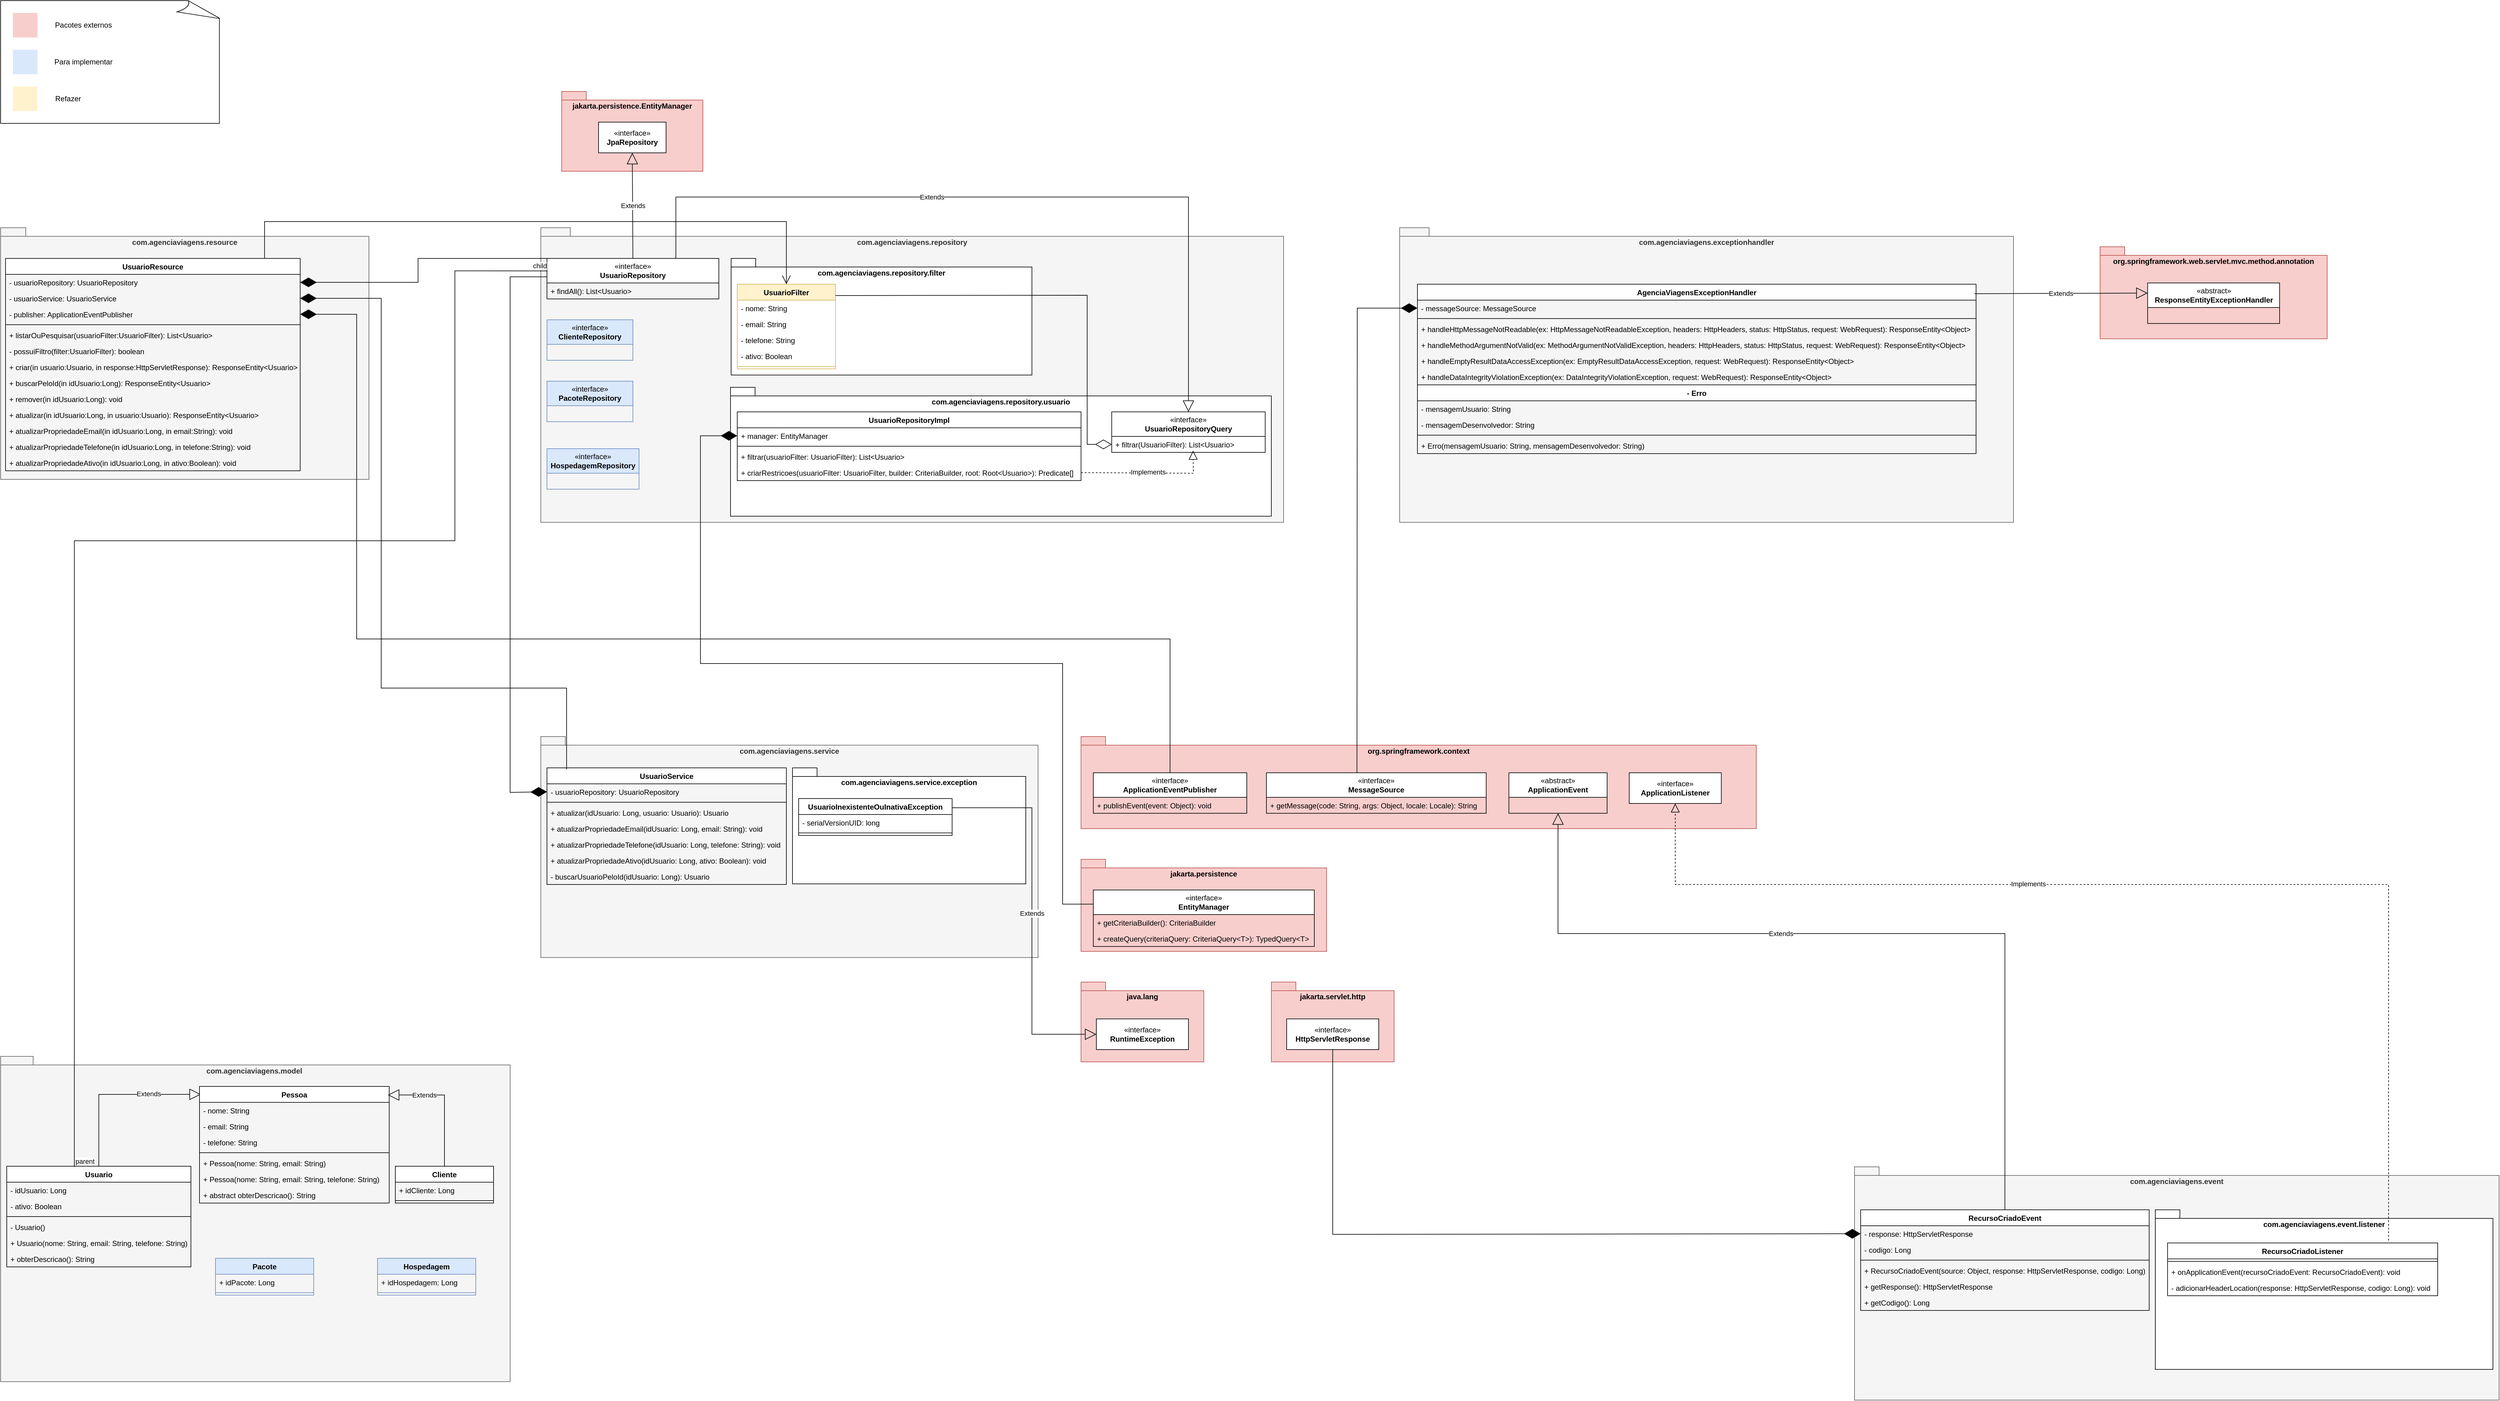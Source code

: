 <mxfile version="26.0.10">
  <diagram name="Página-1" id="HlpMoa6YeKSHtt0q9MrI">
    <mxGraphModel dx="1878" dy="1876" grid="1" gridSize="10" guides="1" tooltips="1" connect="1" arrows="1" fold="1" page="1" pageScale="1" pageWidth="1390" pageHeight="980" math="0" shadow="0">
      <root>
        <mxCell id="0" />
        <mxCell id="1" parent="0" />
        <mxCell id="dm265VFgc72Dv0-Ziaen-1" value="com.agenciaviagens.resource" style="shape=folder;fontStyle=1;spacingTop=10;tabWidth=40;tabHeight=14;tabPosition=left;html=1;whiteSpace=wrap;align=center;verticalAlign=top;fillColor=#f5f5f5;fontColor=#333333;strokeColor=#666666;" parent="1" vertex="1">
          <mxGeometry x="40" y="10" width="600" height="410" as="geometry" />
        </mxCell>
        <mxCell id="dm265VFgc72Dv0-Ziaen-2" value="UsuarioResource" style="swimlane;fontStyle=1;align=center;verticalAlign=top;childLayout=stackLayout;horizontal=1;startSize=26;horizontalStack=0;resizeParent=1;resizeParentMax=0;resizeLast=0;collapsible=1;marginBottom=0;whiteSpace=wrap;html=1;" parent="1" vertex="1">
          <mxGeometry x="48" y="60" width="480" height="346" as="geometry" />
        </mxCell>
        <mxCell id="dm265VFgc72Dv0-Ziaen-3" value="- usuarioRepository: UsuarioRepository" style="text;strokeColor=none;fillColor=none;align=left;verticalAlign=top;spacingLeft=4;spacingRight=4;overflow=hidden;rotatable=0;points=[[0,0.5],[1,0.5]];portConstraint=eastwest;whiteSpace=wrap;html=1;" parent="dm265VFgc72Dv0-Ziaen-2" vertex="1">
          <mxGeometry y="26" width="480" height="26" as="geometry" />
        </mxCell>
        <mxCell id="dm265VFgc72Dv0-Ziaen-8" value="-&amp;nbsp;&lt;span style=&quot;background-color: transparent; color: light-dark(rgb(0, 0, 0), rgb(255, 255, 255));&quot;&gt;usuarioService: UsuarioService&lt;/span&gt;" style="text;strokeColor=none;fillColor=none;align=left;verticalAlign=top;spacingLeft=4;spacingRight=4;overflow=hidden;rotatable=0;points=[[0,0.5],[1,0.5]];portConstraint=eastwest;whiteSpace=wrap;html=1;" parent="dm265VFgc72Dv0-Ziaen-2" vertex="1">
          <mxGeometry y="52" width="480" height="26" as="geometry" />
        </mxCell>
        <mxCell id="dm265VFgc72Dv0-Ziaen-9" value="- publisher: ApplicationEventPublisher" style="text;strokeColor=none;fillColor=none;align=left;verticalAlign=top;spacingLeft=4;spacingRight=4;overflow=hidden;rotatable=0;points=[[0,0.5],[1,0.5]];portConstraint=eastwest;whiteSpace=wrap;html=1;" parent="dm265VFgc72Dv0-Ziaen-2" vertex="1">
          <mxGeometry y="78" width="480" height="26" as="geometry" />
        </mxCell>
        <mxCell id="dm265VFgc72Dv0-Ziaen-4" value="" style="line;strokeWidth=1;fillColor=none;align=left;verticalAlign=middle;spacingTop=-1;spacingLeft=3;spacingRight=3;rotatable=0;labelPosition=right;points=[];portConstraint=eastwest;strokeColor=inherit;" parent="dm265VFgc72Dv0-Ziaen-2" vertex="1">
          <mxGeometry y="104" width="480" height="8" as="geometry" />
        </mxCell>
        <mxCell id="dm265VFgc72Dv0-Ziaen-5" value="+ listarOuPesquisar(usuarioFilter:UsuarioFilter): List&amp;lt;Usuario&amp;gt;" style="text;strokeColor=none;fillColor=none;align=left;verticalAlign=top;spacingLeft=4;spacingRight=4;overflow=hidden;rotatable=0;points=[[0,0.5],[1,0.5]];portConstraint=eastwest;whiteSpace=wrap;html=1;" parent="dm265VFgc72Dv0-Ziaen-2" vertex="1">
          <mxGeometry y="112" width="480" height="26" as="geometry" />
        </mxCell>
        <mxCell id="poCcVOX5lAO3rgs2VbK0-134" value="- possuiFiltro(filter:UsuarioFilter): boolean" style="text;strokeColor=none;fillColor=none;align=left;verticalAlign=top;spacingLeft=4;spacingRight=4;overflow=hidden;rotatable=0;points=[[0,0.5],[1,0.5]];portConstraint=eastwest;whiteSpace=wrap;html=1;" parent="dm265VFgc72Dv0-Ziaen-2" vertex="1">
          <mxGeometry y="138" width="480" height="26" as="geometry" />
        </mxCell>
        <mxCell id="dm265VFgc72Dv0-Ziaen-10" value="+ criar(in usuario:Usuario, in response:HttpServletResponse): ResponseEntity&amp;lt;Usuario&amp;gt;" style="text;strokeColor=none;fillColor=none;align=left;verticalAlign=top;spacingLeft=4;spacingRight=4;overflow=hidden;rotatable=0;points=[[0,0.5],[1,0.5]];portConstraint=eastwest;whiteSpace=wrap;html=1;" parent="dm265VFgc72Dv0-Ziaen-2" vertex="1">
          <mxGeometry y="164" width="480" height="26" as="geometry" />
        </mxCell>
        <mxCell id="dm265VFgc72Dv0-Ziaen-11" value="+ buscarPeloId(in idUsuario:Long): ResponseEntity&amp;lt;Usuario&amp;gt;" style="text;strokeColor=none;fillColor=none;align=left;verticalAlign=top;spacingLeft=4;spacingRight=4;overflow=hidden;rotatable=0;points=[[0,0.5],[1,0.5]];portConstraint=eastwest;whiteSpace=wrap;html=1;" parent="dm265VFgc72Dv0-Ziaen-2" vertex="1">
          <mxGeometry y="190" width="480" height="26" as="geometry" />
        </mxCell>
        <mxCell id="dm265VFgc72Dv0-Ziaen-12" value="+ remover(in idUsuario:Long): void" style="text;strokeColor=none;fillColor=none;align=left;verticalAlign=top;spacingLeft=4;spacingRight=4;overflow=hidden;rotatable=0;points=[[0,0.5],[1,0.5]];portConstraint=eastwest;whiteSpace=wrap;html=1;" parent="dm265VFgc72Dv0-Ziaen-2" vertex="1">
          <mxGeometry y="216" width="480" height="26" as="geometry" />
        </mxCell>
        <mxCell id="dm265VFgc72Dv0-Ziaen-13" value="+ atualizar(in idUsuario:Long, in usuario:Usuario): ResponseEntity&amp;lt;Usuario&amp;gt;" style="text;strokeColor=none;fillColor=none;align=left;verticalAlign=top;spacingLeft=4;spacingRight=4;overflow=hidden;rotatable=0;points=[[0,0.5],[1,0.5]];portConstraint=eastwest;whiteSpace=wrap;html=1;" parent="dm265VFgc72Dv0-Ziaen-2" vertex="1">
          <mxGeometry y="242" width="480" height="26" as="geometry" />
        </mxCell>
        <mxCell id="dm265VFgc72Dv0-Ziaen-14" value="+ atualizarPropriedadeEmail(in idUsuario:Long, in email:String): void" style="text;strokeColor=none;fillColor=none;align=left;verticalAlign=top;spacingLeft=4;spacingRight=4;overflow=hidden;rotatable=0;points=[[0,0.5],[1,0.5]];portConstraint=eastwest;whiteSpace=wrap;html=1;" parent="dm265VFgc72Dv0-Ziaen-2" vertex="1">
          <mxGeometry y="268" width="480" height="26" as="geometry" />
        </mxCell>
        <mxCell id="dm265VFgc72Dv0-Ziaen-15" value="+ atualizarPropriedadeTelefone(in idUsuario:Long, in telefone:String): void" style="text;strokeColor=none;fillColor=none;align=left;verticalAlign=top;spacingLeft=4;spacingRight=4;overflow=hidden;rotatable=0;points=[[0,0.5],[1,0.5]];portConstraint=eastwest;whiteSpace=wrap;html=1;" parent="dm265VFgc72Dv0-Ziaen-2" vertex="1">
          <mxGeometry y="294" width="480" height="26" as="geometry" />
        </mxCell>
        <mxCell id="dm265VFgc72Dv0-Ziaen-16" value="+ atualizarPropriedadeAtivo(in idUsuario:Long, in ativo:Boolean): void" style="text;strokeColor=none;fillColor=none;align=left;verticalAlign=top;spacingLeft=4;spacingRight=4;overflow=hidden;rotatable=0;points=[[0,0.5],[1,0.5]];portConstraint=eastwest;whiteSpace=wrap;html=1;" parent="dm265VFgc72Dv0-Ziaen-2" vertex="1">
          <mxGeometry y="320" width="480" height="26" as="geometry" />
        </mxCell>
        <mxCell id="poCcVOX5lAO3rgs2VbK0-1" value="com.agenciaviagens.model&amp;nbsp;" style="shape=folder;fontStyle=1;spacingTop=10;tabWidth=40;tabHeight=14;tabPosition=left;html=1;whiteSpace=wrap;verticalAlign=top;fillColor=#f5f5f5;fontColor=#333333;strokeColor=#666666;" parent="1" vertex="1">
          <mxGeometry x="40" y="1360" width="830" height="530" as="geometry" />
        </mxCell>
        <mxCell id="poCcVOX5lAO3rgs2VbK0-10" value="Usuario" style="swimlane;fontStyle=1;align=center;verticalAlign=top;childLayout=stackLayout;horizontal=1;startSize=26;horizontalStack=0;resizeParent=1;resizeParentMax=0;resizeLast=0;collapsible=1;marginBottom=0;whiteSpace=wrap;html=1;" parent="1" vertex="1">
          <mxGeometry x="50" y="1539" width="300" height="164" as="geometry" />
        </mxCell>
        <mxCell id="poCcVOX5lAO3rgs2VbK0-11" value="- idUsuario: Long" style="text;strokeColor=none;fillColor=none;align=left;verticalAlign=top;spacingLeft=4;spacingRight=4;overflow=hidden;rotatable=0;points=[[0,0.5],[1,0.5]];portConstraint=eastwest;whiteSpace=wrap;html=1;" parent="poCcVOX5lAO3rgs2VbK0-10" vertex="1">
          <mxGeometry y="26" width="300" height="26" as="geometry" />
        </mxCell>
        <mxCell id="poCcVOX5lAO3rgs2VbK0-15" value="- ativo: Boolean" style="text;strokeColor=none;fillColor=none;align=left;verticalAlign=top;spacingLeft=4;spacingRight=4;overflow=hidden;rotatable=0;points=[[0,0.5],[1,0.5]];portConstraint=eastwest;whiteSpace=wrap;html=1;" parent="poCcVOX5lAO3rgs2VbK0-10" vertex="1">
          <mxGeometry y="52" width="300" height="26" as="geometry" />
        </mxCell>
        <mxCell id="poCcVOX5lAO3rgs2VbK0-16" value="" style="line;strokeWidth=1;fillColor=none;align=left;verticalAlign=middle;spacingTop=-1;spacingLeft=3;spacingRight=3;rotatable=0;labelPosition=right;points=[];portConstraint=eastwest;strokeColor=inherit;" parent="poCcVOX5lAO3rgs2VbK0-10" vertex="1">
          <mxGeometry y="78" width="300" height="8" as="geometry" />
        </mxCell>
        <mxCell id="poCcVOX5lAO3rgs2VbK0-30" value="- Usuario()" style="text;strokeColor=none;fillColor=none;align=left;verticalAlign=top;spacingLeft=4;spacingRight=4;overflow=hidden;rotatable=0;points=[[0,0.5],[1,0.5]];portConstraint=eastwest;whiteSpace=wrap;html=1;" parent="poCcVOX5lAO3rgs2VbK0-10" vertex="1">
          <mxGeometry y="86" width="300" height="26" as="geometry" />
        </mxCell>
        <mxCell id="poCcVOX5lAO3rgs2VbK0-31" value="+ Usuario(nome: String, email: String, telefone: String)" style="text;strokeColor=none;fillColor=none;align=left;verticalAlign=top;spacingLeft=4;spacingRight=4;overflow=hidden;rotatable=0;points=[[0,0.5],[1,0.5]];portConstraint=eastwest;whiteSpace=wrap;html=1;" parent="poCcVOX5lAO3rgs2VbK0-10" vertex="1">
          <mxGeometry y="112" width="300" height="26" as="geometry" />
        </mxCell>
        <mxCell id="poCcVOX5lAO3rgs2VbK0-35" value="+ obterDescricao(): String" style="text;strokeColor=none;fillColor=none;align=left;verticalAlign=top;spacingLeft=4;spacingRight=4;overflow=hidden;rotatable=0;points=[[0,0.5],[1,0.5]];portConstraint=eastwest;whiteSpace=wrap;html=1;" parent="poCcVOX5lAO3rgs2VbK0-10" vertex="1">
          <mxGeometry y="138" width="300" height="26" as="geometry" />
        </mxCell>
        <mxCell id="poCcVOX5lAO3rgs2VbK0-21" value="Extends" style="endArrow=block;endSize=16;endFill=0;html=1;rounded=0;exitX=0.5;exitY=0;exitDx=0;exitDy=0;entryX=0.007;entryY=0.068;entryDx=0;entryDy=0;entryPerimeter=0;" parent="1" source="poCcVOX5lAO3rgs2VbK0-10" target="poCcVOX5lAO3rgs2VbK0-2" edge="1">
          <mxGeometry x="0.391" y="1" width="160" relative="1" as="geometry">
            <mxPoint x="50" y="1429" as="sourcePoint" />
            <mxPoint x="210" y="1429" as="targetPoint" />
            <Array as="points">
              <mxPoint x="200" y="1422" />
            </Array>
            <mxPoint x="1" as="offset" />
          </mxGeometry>
        </mxCell>
        <mxCell id="poCcVOX5lAO3rgs2VbK0-22" value="Cliente" style="swimlane;fontStyle=1;align=center;verticalAlign=top;childLayout=stackLayout;horizontal=1;startSize=26;horizontalStack=0;resizeParent=1;resizeParentMax=0;resizeLast=0;collapsible=1;marginBottom=0;whiteSpace=wrap;html=1;" parent="1" vertex="1">
          <mxGeometry x="683" y="1539" width="160" height="60" as="geometry" />
        </mxCell>
        <mxCell id="poCcVOX5lAO3rgs2VbK0-23" value="+ idCliente: Long" style="text;strokeColor=none;fillColor=none;align=left;verticalAlign=top;spacingLeft=4;spacingRight=4;overflow=hidden;rotatable=0;points=[[0,0.5],[1,0.5]];portConstraint=eastwest;whiteSpace=wrap;html=1;" parent="poCcVOX5lAO3rgs2VbK0-22" vertex="1">
          <mxGeometry y="26" width="160" height="26" as="geometry" />
        </mxCell>
        <mxCell id="poCcVOX5lAO3rgs2VbK0-25" value="" style="line;strokeWidth=1;fillColor=none;align=left;verticalAlign=middle;spacingTop=-1;spacingLeft=3;spacingRight=3;rotatable=0;labelPosition=right;points=[];portConstraint=eastwest;strokeColor=inherit;" parent="poCcVOX5lAO3rgs2VbK0-22" vertex="1">
          <mxGeometry y="52" width="160" height="8" as="geometry" />
        </mxCell>
        <mxCell id="poCcVOX5lAO3rgs2VbK0-2" value="Pessoa" style="swimlane;fontStyle=1;align=center;verticalAlign=top;childLayout=stackLayout;horizontal=1;startSize=26;horizontalStack=0;resizeParent=1;resizeParentMax=0;resizeLast=0;collapsible=1;marginBottom=0;whiteSpace=wrap;html=1;" parent="1" vertex="1">
          <mxGeometry x="364" y="1409" width="309" height="190" as="geometry" />
        </mxCell>
        <mxCell id="poCcVOX5lAO3rgs2VbK0-6" value="- nome: String" style="text;strokeColor=none;fillColor=none;align=left;verticalAlign=top;spacingLeft=4;spacingRight=4;overflow=hidden;rotatable=0;points=[[0,0.5],[1,0.5]];portConstraint=eastwest;whiteSpace=wrap;html=1;" parent="poCcVOX5lAO3rgs2VbK0-2" vertex="1">
          <mxGeometry y="26" width="309" height="26" as="geometry" />
        </mxCell>
        <mxCell id="poCcVOX5lAO3rgs2VbK0-7" value="- email: String" style="text;strokeColor=none;fillColor=none;align=left;verticalAlign=top;spacingLeft=4;spacingRight=4;overflow=hidden;rotatable=0;points=[[0,0.5],[1,0.5]];portConstraint=eastwest;whiteSpace=wrap;html=1;" parent="poCcVOX5lAO3rgs2VbK0-2" vertex="1">
          <mxGeometry y="52" width="309" height="26" as="geometry" />
        </mxCell>
        <mxCell id="poCcVOX5lAO3rgs2VbK0-8" value="- telefone: String" style="text;strokeColor=none;fillColor=none;align=left;verticalAlign=top;spacingLeft=4;spacingRight=4;overflow=hidden;rotatable=0;points=[[0,0.5],[1,0.5]];portConstraint=eastwest;whiteSpace=wrap;html=1;" parent="poCcVOX5lAO3rgs2VbK0-2" vertex="1">
          <mxGeometry y="78" width="309" height="26" as="geometry" />
        </mxCell>
        <mxCell id="poCcVOX5lAO3rgs2VbK0-4" value="" style="line;strokeWidth=1;fillColor=none;align=left;verticalAlign=middle;spacingTop=-1;spacingLeft=3;spacingRight=3;rotatable=0;labelPosition=right;points=[];portConstraint=eastwest;strokeColor=inherit;" parent="poCcVOX5lAO3rgs2VbK0-2" vertex="1">
          <mxGeometry y="104" width="309" height="8" as="geometry" />
        </mxCell>
        <mxCell id="poCcVOX5lAO3rgs2VbK0-27" value="+ Pessoa(nome: String, email: String)" style="text;strokeColor=none;fillColor=none;align=left;verticalAlign=top;spacingLeft=4;spacingRight=4;overflow=hidden;rotatable=0;points=[[0,0.5],[1,0.5]];portConstraint=eastwest;whiteSpace=wrap;html=1;" parent="poCcVOX5lAO3rgs2VbK0-2" vertex="1">
          <mxGeometry y="112" width="309" height="26" as="geometry" />
        </mxCell>
        <mxCell id="poCcVOX5lAO3rgs2VbK0-28" value="+ Pessoa(nome: String, email: String, telefone: String)" style="text;strokeColor=none;fillColor=none;align=left;verticalAlign=top;spacingLeft=4;spacingRight=4;overflow=hidden;rotatable=0;points=[[0,0.5],[1,0.5]];portConstraint=eastwest;whiteSpace=wrap;html=1;" parent="poCcVOX5lAO3rgs2VbK0-2" vertex="1">
          <mxGeometry y="138" width="309" height="26" as="geometry" />
        </mxCell>
        <mxCell id="poCcVOX5lAO3rgs2VbK0-29" value="+ abstract obterDescricao(): String" style="text;strokeColor=none;fillColor=none;align=left;verticalAlign=top;spacingLeft=4;spacingRight=4;overflow=hidden;rotatable=0;points=[[0,0.5],[1,0.5]];portConstraint=eastwest;whiteSpace=wrap;html=1;" parent="poCcVOX5lAO3rgs2VbK0-2" vertex="1">
          <mxGeometry y="164" width="309" height="26" as="geometry" />
        </mxCell>
        <mxCell id="poCcVOX5lAO3rgs2VbK0-36" value="Pacote" style="swimlane;fontStyle=1;align=center;verticalAlign=top;childLayout=stackLayout;horizontal=1;startSize=26;horizontalStack=0;resizeParent=1;resizeParentMax=0;resizeLast=0;collapsible=1;marginBottom=0;whiteSpace=wrap;html=1;fillColor=#dae8fc;strokeColor=#6c8ebf;" parent="1" vertex="1">
          <mxGeometry x="390" y="1689" width="160" height="60" as="geometry" />
        </mxCell>
        <mxCell id="poCcVOX5lAO3rgs2VbK0-37" value="+ idPacote: Long" style="text;strokeColor=none;fillColor=none;align=left;verticalAlign=top;spacingLeft=4;spacingRight=4;overflow=hidden;rotatable=0;points=[[0,0.5],[1,0.5]];portConstraint=eastwest;whiteSpace=wrap;html=1;" parent="poCcVOX5lAO3rgs2VbK0-36" vertex="1">
          <mxGeometry y="26" width="160" height="26" as="geometry" />
        </mxCell>
        <mxCell id="poCcVOX5lAO3rgs2VbK0-38" value="" style="line;strokeWidth=1;fillColor=none;align=left;verticalAlign=middle;spacingTop=-1;spacingLeft=3;spacingRight=3;rotatable=0;labelPosition=right;points=[];portConstraint=eastwest;strokeColor=inherit;" parent="poCcVOX5lAO3rgs2VbK0-36" vertex="1">
          <mxGeometry y="52" width="160" height="8" as="geometry" />
        </mxCell>
        <mxCell id="poCcVOX5lAO3rgs2VbK0-39" value="Hospedagem" style="swimlane;fontStyle=1;align=center;verticalAlign=top;childLayout=stackLayout;horizontal=1;startSize=26;horizontalStack=0;resizeParent=1;resizeParentMax=0;resizeLast=0;collapsible=1;marginBottom=0;whiteSpace=wrap;html=1;fillColor=#dae8fc;strokeColor=#6c8ebf;" parent="1" vertex="1">
          <mxGeometry x="654" y="1689" width="160" height="60" as="geometry" />
        </mxCell>
        <mxCell id="poCcVOX5lAO3rgs2VbK0-40" value="+ idHospedagem: Long" style="text;strokeColor=none;fillColor=none;align=left;verticalAlign=top;spacingLeft=4;spacingRight=4;overflow=hidden;rotatable=0;points=[[0,0.5],[1,0.5]];portConstraint=eastwest;whiteSpace=wrap;html=1;" parent="poCcVOX5lAO3rgs2VbK0-39" vertex="1">
          <mxGeometry y="26" width="160" height="26" as="geometry" />
        </mxCell>
        <mxCell id="poCcVOX5lAO3rgs2VbK0-41" value="" style="line;strokeWidth=1;fillColor=none;align=left;verticalAlign=middle;spacingTop=-1;spacingLeft=3;spacingRight=3;rotatable=0;labelPosition=right;points=[];portConstraint=eastwest;strokeColor=inherit;" parent="poCcVOX5lAO3rgs2VbK0-39" vertex="1">
          <mxGeometry y="52" width="160" height="8" as="geometry" />
        </mxCell>
        <mxCell id="poCcVOX5lAO3rgs2VbK0-42" value="com.agenciaviagens.repository" style="shape=folder;fontStyle=1;spacingTop=10;tabWidth=40;tabHeight=14;tabPosition=left;html=1;whiteSpace=wrap;verticalAlign=top;fillColor=#f5f5f5;fontColor=#333333;strokeColor=#666666;" parent="1" vertex="1">
          <mxGeometry x="920" y="10" width="1210" height="480" as="geometry" />
        </mxCell>
        <mxCell id="poCcVOX5lAO3rgs2VbK0-44" value="&lt;div&gt;«interface»&lt;/div&gt;&lt;div&gt;&lt;b&gt;UsuarioRepository&lt;/b&gt;&lt;/div&gt;" style="swimlane;fontStyle=0;childLayout=stackLayout;horizontal=1;startSize=40;horizontalStack=0;resizeParent=1;resizeParentMax=0;resizeLast=0;collapsible=1;marginBottom=0;whiteSpace=wrap;html=1;" parent="1" vertex="1">
          <mxGeometry x="930" y="60" width="280" height="66" as="geometry" />
        </mxCell>
        <mxCell id="poCcVOX5lAO3rgs2VbK0-45" value="+ findAll(): List&amp;lt;Usuario&amp;gt;" style="text;strokeColor=none;fillColor=none;align=left;verticalAlign=top;spacingLeft=4;spacingRight=4;overflow=hidden;rotatable=0;points=[[0,0.5],[1,0.5]];portConstraint=eastwest;whiteSpace=wrap;html=1;" parent="poCcVOX5lAO3rgs2VbK0-44" vertex="1">
          <mxGeometry y="40" width="280" height="26" as="geometry" />
        </mxCell>
        <mxCell id="poCcVOX5lAO3rgs2VbK0-50" value="&lt;div&gt;«interface»&lt;/div&gt;&lt;div&gt;&lt;b&gt;ClienteRepository&lt;/b&gt;&lt;/div&gt;" style="swimlane;fontStyle=0;childLayout=stackLayout;horizontal=1;startSize=40;horizontalStack=0;resizeParent=1;resizeParentMax=0;resizeLast=0;collapsible=1;marginBottom=0;whiteSpace=wrap;html=1;fillColor=#dae8fc;strokeColor=#6c8ebf;" parent="1" vertex="1">
          <mxGeometry x="930" y="160" width="140" height="66" as="geometry" />
        </mxCell>
        <mxCell id="poCcVOX5lAO3rgs2VbK0-56" value="&lt;div&gt;«interface»&lt;/div&gt;&lt;div&gt;&lt;b&gt;HospedagemRepository&lt;/b&gt;&lt;/div&gt;" style="swimlane;fontStyle=0;childLayout=stackLayout;horizontal=1;startSize=40;horizontalStack=0;resizeParent=1;resizeParentMax=0;resizeLast=0;collapsible=1;marginBottom=0;whiteSpace=wrap;html=1;fillColor=#dae8fc;strokeColor=#6c8ebf;" parent="1" vertex="1">
          <mxGeometry x="930" y="370" width="150" height="66" as="geometry" />
        </mxCell>
        <mxCell id="poCcVOX5lAO3rgs2VbK0-57" value="&lt;div&gt;«interface»&lt;/div&gt;&lt;div&gt;&lt;b&gt;PacoteRepository&lt;/b&gt;&lt;/div&gt;" style="swimlane;fontStyle=0;childLayout=stackLayout;horizontal=1;startSize=40;horizontalStack=0;resizeParent=1;resizeParentMax=0;resizeLast=0;collapsible=1;marginBottom=0;whiteSpace=wrap;html=1;fillColor=#dae8fc;strokeColor=#6c8ebf;" parent="1" vertex="1">
          <mxGeometry x="930" y="260" width="140" height="66" as="geometry" />
        </mxCell>
        <mxCell id="poCcVOX5lAO3rgs2VbK0-58" value="com.agenciaviagens.repository.filter" style="shape=folder;fontStyle=1;spacingTop=10;tabWidth=40;tabHeight=14;tabPosition=left;html=1;whiteSpace=wrap;verticalAlign=top;" parent="1" vertex="1">
          <mxGeometry x="1230" y="60" width="490" height="190" as="geometry" />
        </mxCell>
        <mxCell id="poCcVOX5lAO3rgs2VbK0-59" value="UsuarioFilter" style="swimlane;fontStyle=1;align=center;verticalAlign=top;childLayout=stackLayout;horizontal=1;startSize=26;horizontalStack=0;resizeParent=1;resizeParentMax=0;resizeLast=0;collapsible=1;marginBottom=0;whiteSpace=wrap;html=1;fillColor=#fff2cc;strokeColor=#d6b656;" parent="1" vertex="1">
          <mxGeometry x="1240" y="102" width="160" height="138" as="geometry" />
        </mxCell>
        <mxCell id="poCcVOX5lAO3rgs2VbK0-60" value="- nome: String" style="text;strokeColor=none;fillColor=none;align=left;verticalAlign=top;spacingLeft=4;spacingRight=4;overflow=hidden;rotatable=0;points=[[0,0.5],[1,0.5]];portConstraint=eastwest;whiteSpace=wrap;html=1;" parent="poCcVOX5lAO3rgs2VbK0-59" vertex="1">
          <mxGeometry y="26" width="160" height="26" as="geometry" />
        </mxCell>
        <mxCell id="poCcVOX5lAO3rgs2VbK0-63" value="- email: String" style="text;strokeColor=none;fillColor=none;align=left;verticalAlign=top;spacingLeft=4;spacingRight=4;overflow=hidden;rotatable=0;points=[[0,0.5],[1,0.5]];portConstraint=eastwest;whiteSpace=wrap;html=1;" parent="poCcVOX5lAO3rgs2VbK0-59" vertex="1">
          <mxGeometry y="52" width="160" height="26" as="geometry" />
        </mxCell>
        <mxCell id="poCcVOX5lAO3rgs2VbK0-64" value="- telefone: String" style="text;strokeColor=none;fillColor=none;align=left;verticalAlign=top;spacingLeft=4;spacingRight=4;overflow=hidden;rotatable=0;points=[[0,0.5],[1,0.5]];portConstraint=eastwest;whiteSpace=wrap;html=1;" parent="poCcVOX5lAO3rgs2VbK0-59" vertex="1">
          <mxGeometry y="78" width="160" height="26" as="geometry" />
        </mxCell>
        <mxCell id="poCcVOX5lAO3rgs2VbK0-65" value="- ativo: Boolean" style="text;strokeColor=none;fillColor=none;align=left;verticalAlign=top;spacingLeft=4;spacingRight=4;overflow=hidden;rotatable=0;points=[[0,0.5],[1,0.5]];portConstraint=eastwest;whiteSpace=wrap;html=1;" parent="poCcVOX5lAO3rgs2VbK0-59" vertex="1">
          <mxGeometry y="104" width="160" height="26" as="geometry" />
        </mxCell>
        <mxCell id="poCcVOX5lAO3rgs2VbK0-61" value="" style="line;strokeWidth=1;fillColor=none;align=left;verticalAlign=middle;spacingTop=-1;spacingLeft=3;spacingRight=3;rotatable=0;labelPosition=right;points=[];portConstraint=eastwest;strokeColor=inherit;" parent="poCcVOX5lAO3rgs2VbK0-59" vertex="1">
          <mxGeometry y="130" width="160" height="8" as="geometry" />
        </mxCell>
        <mxCell id="poCcVOX5lAO3rgs2VbK0-66" value="com.agenciaviagens.repository.usuario" style="shape=folder;fontStyle=1;spacingTop=10;tabWidth=40;tabHeight=14;tabPosition=left;html=1;whiteSpace=wrap;verticalAlign=top;" parent="1" vertex="1">
          <mxGeometry x="1229" y="270" width="881" height="210" as="geometry" />
        </mxCell>
        <mxCell id="poCcVOX5lAO3rgs2VbK0-67" value="com.agenciaviagens.service" style="shape=folder;fontStyle=1;spacingTop=10;tabWidth=40;tabHeight=14;tabPosition=left;html=1;whiteSpace=wrap;verticalAlign=top;fillColor=#f5f5f5;fontColor=#333333;strokeColor=#666666;" parent="1" vertex="1">
          <mxGeometry x="920" y="839" width="810" height="360" as="geometry" />
        </mxCell>
        <mxCell id="poCcVOX5lAO3rgs2VbK0-68" value="UsuarioService" style="swimlane;fontStyle=1;align=center;verticalAlign=top;childLayout=stackLayout;horizontal=1;startSize=26;horizontalStack=0;resizeParent=1;resizeParentMax=0;resizeLast=0;collapsible=1;marginBottom=0;whiteSpace=wrap;html=1;" parent="1" vertex="1">
          <mxGeometry x="930" y="890" width="390" height="190" as="geometry" />
        </mxCell>
        <mxCell id="poCcVOX5lAO3rgs2VbK0-69" value="- usuarioRepository: UsuarioRepository" style="text;strokeColor=none;fillColor=none;align=left;verticalAlign=top;spacingLeft=4;spacingRight=4;overflow=hidden;rotatable=0;points=[[0,0.5],[1,0.5]];portConstraint=eastwest;whiteSpace=wrap;html=1;" parent="poCcVOX5lAO3rgs2VbK0-68" vertex="1">
          <mxGeometry y="26" width="390" height="26" as="geometry" />
        </mxCell>
        <mxCell id="poCcVOX5lAO3rgs2VbK0-70" value="" style="line;strokeWidth=1;fillColor=none;align=left;verticalAlign=middle;spacingTop=-1;spacingLeft=3;spacingRight=3;rotatable=0;labelPosition=right;points=[];portConstraint=eastwest;strokeColor=inherit;" parent="poCcVOX5lAO3rgs2VbK0-68" vertex="1">
          <mxGeometry y="52" width="390" height="8" as="geometry" />
        </mxCell>
        <mxCell id="poCcVOX5lAO3rgs2VbK0-71" value="+ atualizar(idUsuario: Long, usuario: Usuario): Usuario" style="text;strokeColor=none;fillColor=none;align=left;verticalAlign=top;spacingLeft=4;spacingRight=4;overflow=hidden;rotatable=0;points=[[0,0.5],[1,0.5]];portConstraint=eastwest;whiteSpace=wrap;html=1;" parent="poCcVOX5lAO3rgs2VbK0-68" vertex="1">
          <mxGeometry y="60" width="390" height="26" as="geometry" />
        </mxCell>
        <mxCell id="poCcVOX5lAO3rgs2VbK0-72" value="+ atualizarPropriedadeEmail(idUsuario: Long, email: String): void" style="text;strokeColor=none;fillColor=none;align=left;verticalAlign=top;spacingLeft=4;spacingRight=4;overflow=hidden;rotatable=0;points=[[0,0.5],[1,0.5]];portConstraint=eastwest;whiteSpace=wrap;html=1;" parent="poCcVOX5lAO3rgs2VbK0-68" vertex="1">
          <mxGeometry y="86" width="390" height="26" as="geometry" />
        </mxCell>
        <mxCell id="poCcVOX5lAO3rgs2VbK0-73" value="+ atualizarPropriedadeTelefone(idUsuario: Long, telefone: String): void" style="text;strokeColor=none;fillColor=none;align=left;verticalAlign=top;spacingLeft=4;spacingRight=4;overflow=hidden;rotatable=0;points=[[0,0.5],[1,0.5]];portConstraint=eastwest;whiteSpace=wrap;html=1;" parent="poCcVOX5lAO3rgs2VbK0-68" vertex="1">
          <mxGeometry y="112" width="390" height="26" as="geometry" />
        </mxCell>
        <mxCell id="poCcVOX5lAO3rgs2VbK0-74" value="+ atualizarPropriedadeAtivo(idUsuario: Long, ativo: Boolean): void" style="text;strokeColor=none;fillColor=none;align=left;verticalAlign=top;spacingLeft=4;spacingRight=4;overflow=hidden;rotatable=0;points=[[0,0.5],[1,0.5]];portConstraint=eastwest;whiteSpace=wrap;html=1;" parent="poCcVOX5lAO3rgs2VbK0-68" vertex="1">
          <mxGeometry y="138" width="390" height="26" as="geometry" />
        </mxCell>
        <mxCell id="poCcVOX5lAO3rgs2VbK0-140" value="- buscarUsuarioPeloId(idUsuario: Long): Usuario" style="text;strokeColor=none;fillColor=none;align=left;verticalAlign=top;spacingLeft=4;spacingRight=4;overflow=hidden;rotatable=0;points=[[0,0.5],[1,0.5]];portConstraint=eastwest;whiteSpace=wrap;html=1;" parent="poCcVOX5lAO3rgs2VbK0-68" vertex="1">
          <mxGeometry y="164" width="390" height="26" as="geometry" />
        </mxCell>
        <mxCell id="poCcVOX5lAO3rgs2VbK0-75" value="com.agenciaviagens.exceptionhandler" style="shape=folder;fontStyle=1;spacingTop=10;tabWidth=40;tabHeight=14;tabPosition=left;html=1;whiteSpace=wrap;verticalAlign=top;fillColor=#f5f5f5;fontColor=#333333;strokeColor=#666666;" parent="1" vertex="1">
          <mxGeometry x="2319" y="10" width="1000" height="480" as="geometry" />
        </mxCell>
        <mxCell id="poCcVOX5lAO3rgs2VbK0-76" value="AgenciaViagensExceptionHandler" style="swimlane;fontStyle=1;align=center;verticalAlign=top;childLayout=stackLayout;horizontal=1;startSize=26;horizontalStack=0;resizeParent=1;resizeParentMax=0;resizeLast=0;collapsible=1;marginBottom=0;whiteSpace=wrap;html=1;" parent="1" vertex="1">
          <mxGeometry x="2348" y="102" width="910" height="276" as="geometry" />
        </mxCell>
        <mxCell id="poCcVOX5lAO3rgs2VbK0-77" value="- messageSource: MessageSource" style="text;strokeColor=none;fillColor=none;align=left;verticalAlign=top;spacingLeft=4;spacingRight=4;overflow=hidden;rotatable=0;points=[[0,0.5],[1,0.5]];portConstraint=eastwest;whiteSpace=wrap;html=1;" parent="poCcVOX5lAO3rgs2VbK0-76" vertex="1">
          <mxGeometry y="26" width="910" height="26" as="geometry" />
        </mxCell>
        <mxCell id="poCcVOX5lAO3rgs2VbK0-78" value="" style="line;strokeWidth=1;fillColor=none;align=left;verticalAlign=middle;spacingTop=-1;spacingLeft=3;spacingRight=3;rotatable=0;labelPosition=right;points=[];portConstraint=eastwest;strokeColor=inherit;" parent="poCcVOX5lAO3rgs2VbK0-76" vertex="1">
          <mxGeometry y="52" width="910" height="8" as="geometry" />
        </mxCell>
        <mxCell id="poCcVOX5lAO3rgs2VbK0-79" value="+ handleHttpMessageNotReadable(ex: HttpMessageNotReadableException, headers: HttpHeaders, status: HttpStatus, request: WebRequest): ResponseEntity&amp;lt;Object&amp;gt;" style="text;strokeColor=none;fillColor=none;align=left;verticalAlign=top;spacingLeft=4;spacingRight=4;overflow=hidden;rotatable=0;points=[[0,0.5],[1,0.5]];portConstraint=eastwest;whiteSpace=wrap;html=1;" parent="poCcVOX5lAO3rgs2VbK0-76" vertex="1">
          <mxGeometry y="60" width="910" height="26" as="geometry" />
        </mxCell>
        <mxCell id="poCcVOX5lAO3rgs2VbK0-80" value="+ handleMethodArgumentNotValid(ex: MethodArgumentNotValidException, headers: HttpHeaders, status: HttpStatus, request: WebRequest): ResponseEntity&amp;lt;Object&amp;gt;" style="text;strokeColor=none;fillColor=none;align=left;verticalAlign=top;spacingLeft=4;spacingRight=4;overflow=hidden;rotatable=0;points=[[0,0.5],[1,0.5]];portConstraint=eastwest;whiteSpace=wrap;html=1;" parent="poCcVOX5lAO3rgs2VbK0-76" vertex="1">
          <mxGeometry y="86" width="910" height="26" as="geometry" />
        </mxCell>
        <mxCell id="poCcVOX5lAO3rgs2VbK0-81" value="+ handleEmptyResultDataAccessException(ex: EmptyResultDataAccessException, request: WebRequest): ResponseEntity&amp;lt;Object&amp;gt;" style="text;strokeColor=none;fillColor=none;align=left;verticalAlign=top;spacingLeft=4;spacingRight=4;overflow=hidden;rotatable=0;points=[[0,0.5],[1,0.5]];portConstraint=eastwest;whiteSpace=wrap;html=1;" parent="poCcVOX5lAO3rgs2VbK0-76" vertex="1">
          <mxGeometry y="112" width="910" height="26" as="geometry" />
        </mxCell>
        <mxCell id="poCcVOX5lAO3rgs2VbK0-82" value="+ handleDataIntegrityViolationException(ex: DataIntegrityViolationException, request: WebRequest): ResponseEntity&amp;lt;Object&amp;gt;" style="text;strokeColor=none;fillColor=none;align=left;verticalAlign=top;spacingLeft=4;spacingRight=4;overflow=hidden;rotatable=0;points=[[0,0.5],[1,0.5]];portConstraint=eastwest;whiteSpace=wrap;html=1;" parent="poCcVOX5lAO3rgs2VbK0-76" vertex="1">
          <mxGeometry y="138" width="910" height="26" as="geometry" />
        </mxCell>
        <mxCell id="poCcVOX5lAO3rgs2VbK0-148" value="- Erro" style="swimlane;fontStyle=1;align=center;verticalAlign=top;childLayout=stackLayout;horizontal=1;startSize=26;horizontalStack=0;resizeParent=1;resizeParentMax=0;resizeLast=0;collapsible=1;marginBottom=0;whiteSpace=wrap;html=1;" parent="poCcVOX5lAO3rgs2VbK0-76" vertex="1">
          <mxGeometry y="164" width="910" height="112" as="geometry" />
        </mxCell>
        <mxCell id="poCcVOX5lAO3rgs2VbK0-149" value="- mensagemUsuario: String" style="text;strokeColor=none;fillColor=none;align=left;verticalAlign=top;spacingLeft=4;spacingRight=4;overflow=hidden;rotatable=0;points=[[0,0.5],[1,0.5]];portConstraint=eastwest;whiteSpace=wrap;html=1;" parent="poCcVOX5lAO3rgs2VbK0-148" vertex="1">
          <mxGeometry y="26" width="910" height="26" as="geometry" />
        </mxCell>
        <mxCell id="poCcVOX5lAO3rgs2VbK0-152" value="- mensagemDesenvolvedor: String" style="text;strokeColor=none;fillColor=none;align=left;verticalAlign=top;spacingLeft=4;spacingRight=4;overflow=hidden;rotatable=0;points=[[0,0.5],[1,0.5]];portConstraint=eastwest;whiteSpace=wrap;html=1;" parent="poCcVOX5lAO3rgs2VbK0-148" vertex="1">
          <mxGeometry y="52" width="910" height="26" as="geometry" />
        </mxCell>
        <mxCell id="poCcVOX5lAO3rgs2VbK0-150" value="" style="line;strokeWidth=1;fillColor=none;align=left;verticalAlign=middle;spacingTop=-1;spacingLeft=3;spacingRight=3;rotatable=0;labelPosition=right;points=[];portConstraint=eastwest;strokeColor=inherit;" parent="poCcVOX5lAO3rgs2VbK0-148" vertex="1">
          <mxGeometry y="78" width="910" height="8" as="geometry" />
        </mxCell>
        <mxCell id="poCcVOX5lAO3rgs2VbK0-151" value="+ Erro(mensagemUsuario: String, mensagemDesenvolvedor: String)" style="text;strokeColor=none;fillColor=none;align=left;verticalAlign=top;spacingLeft=4;spacingRight=4;overflow=hidden;rotatable=0;points=[[0,0.5],[1,0.5]];portConstraint=eastwest;whiteSpace=wrap;html=1;" parent="poCcVOX5lAO3rgs2VbK0-148" vertex="1">
          <mxGeometry y="86" width="910" height="26" as="geometry" />
        </mxCell>
        <mxCell id="poCcVOX5lAO3rgs2VbK0-87" value="org.springframework.context" style="shape=folder;fontStyle=1;spacingTop=10;tabWidth=40;tabHeight=14;tabPosition=left;html=1;whiteSpace=wrap;fillColor=#f8cecc;strokeColor=#b85450;verticalAlign=top;" parent="1" vertex="1">
          <mxGeometry x="1800" y="839" width="1100" height="150" as="geometry" />
        </mxCell>
        <mxCell id="poCcVOX5lAO3rgs2VbK0-88" value="&lt;div&gt;«interface»&lt;/div&gt;&lt;div&gt;&lt;b&gt;ApplicationEventPublisher&lt;/b&gt;&lt;/div&gt;" style="swimlane;fontStyle=0;childLayout=stackLayout;horizontal=1;startSize=40;horizontalStack=0;resizeParent=1;resizeParentMax=0;resizeLast=0;collapsible=1;marginBottom=0;whiteSpace=wrap;html=1;" parent="1" vertex="1">
          <mxGeometry x="1820" y="898" width="250" height="66" as="geometry" />
        </mxCell>
        <mxCell id="poCcVOX5lAO3rgs2VbK0-89" value="+ publishEvent(event: Object): void" style="text;strokeColor=none;fillColor=none;align=left;verticalAlign=top;spacingLeft=4;spacingRight=4;overflow=hidden;rotatable=0;points=[[0,0.5],[1,0.5]];portConstraint=eastwest;whiteSpace=wrap;html=1;" parent="poCcVOX5lAO3rgs2VbK0-88" vertex="1">
          <mxGeometry y="40" width="250" height="26" as="geometry" />
        </mxCell>
        <mxCell id="poCcVOX5lAO3rgs2VbK0-107" value="&lt;div&gt;«interface»&lt;/div&gt;&lt;div&gt;&lt;b&gt;MessageSource&lt;/b&gt;&lt;/div&gt;" style="swimlane;fontStyle=0;childLayout=stackLayout;horizontal=1;startSize=40;horizontalStack=0;resizeParent=1;resizeParentMax=0;resizeLast=0;collapsible=1;marginBottom=0;whiteSpace=wrap;html=1;" parent="1" vertex="1">
          <mxGeometry x="2102" y="898" width="358" height="66" as="geometry" />
        </mxCell>
        <mxCell id="poCcVOX5lAO3rgs2VbK0-108" value="+ getMessage(code: String, args: Object, locale: Locale): String" style="text;strokeColor=none;fillColor=none;align=left;verticalAlign=top;spacingLeft=4;spacingRight=4;overflow=hidden;rotatable=0;points=[[0,0.5],[1,0.5]];portConstraint=eastwest;whiteSpace=wrap;html=1;" parent="poCcVOX5lAO3rgs2VbK0-107" vertex="1">
          <mxGeometry y="40" width="358" height="26" as="geometry" />
        </mxCell>
        <mxCell id="poCcVOX5lAO3rgs2VbK0-110" value="UsuarioRepositoryImpl" style="swimlane;fontStyle=1;align=center;verticalAlign=top;childLayout=stackLayout;horizontal=1;startSize=26;horizontalStack=0;resizeParent=1;resizeParentMax=0;resizeLast=0;collapsible=1;marginBottom=0;whiteSpace=wrap;html=1;" parent="1" vertex="1">
          <mxGeometry x="1240" y="310" width="560" height="112" as="geometry" />
        </mxCell>
        <mxCell id="poCcVOX5lAO3rgs2VbK0-111" value="+ manager: EntityManager" style="text;strokeColor=none;fillColor=none;align=left;verticalAlign=top;spacingLeft=4;spacingRight=4;overflow=hidden;rotatable=0;points=[[0,0.5],[1,0.5]];portConstraint=eastwest;whiteSpace=wrap;html=1;" parent="poCcVOX5lAO3rgs2VbK0-110" vertex="1">
          <mxGeometry y="26" width="560" height="26" as="geometry" />
        </mxCell>
        <mxCell id="poCcVOX5lAO3rgs2VbK0-112" value="" style="line;strokeWidth=1;fillColor=none;align=left;verticalAlign=middle;spacingTop=-1;spacingLeft=3;spacingRight=3;rotatable=0;labelPosition=right;points=[];portConstraint=eastwest;strokeColor=inherit;" parent="poCcVOX5lAO3rgs2VbK0-110" vertex="1">
          <mxGeometry y="52" width="560" height="8" as="geometry" />
        </mxCell>
        <mxCell id="poCcVOX5lAO3rgs2VbK0-113" value="+&amp;nbsp;&lt;span style=&quot;background-color: transparent; color: light-dark(rgb(0, 0, 0), rgb(255, 255, 255));&quot;&gt;filtrar(usuarioFilter: UsuarioFilter): List&amp;lt;Usuario&amp;gt;&lt;/span&gt;" style="text;strokeColor=none;fillColor=none;align=left;verticalAlign=top;spacingLeft=4;spacingRight=4;overflow=hidden;rotatable=0;points=[[0,0.5],[1,0.5]];portConstraint=eastwest;whiteSpace=wrap;html=1;" parent="poCcVOX5lAO3rgs2VbK0-110" vertex="1">
          <mxGeometry y="60" width="560" height="26" as="geometry" />
        </mxCell>
        <mxCell id="poCcVOX5lAO3rgs2VbK0-114" value="+&amp;nbsp;&lt;span style=&quot;background-color: transparent; color: light-dark(rgb(0, 0, 0), rgb(255, 255, 255));&quot;&gt;criarRestricoes(usuarioFilter: UsuarioFilter, builder: CriteriaBuilder, root: Root&amp;lt;Usuario&amp;gt;): Predicate[]&lt;/span&gt;" style="text;strokeColor=none;fillColor=none;align=left;verticalAlign=top;spacingLeft=4;spacingRight=4;overflow=hidden;rotatable=0;points=[[0,0.5],[1,0.5]];portConstraint=eastwest;whiteSpace=wrap;html=1;" parent="poCcVOX5lAO3rgs2VbK0-110" vertex="1">
          <mxGeometry y="86" width="560" height="26" as="geometry" />
        </mxCell>
        <mxCell id="poCcVOX5lAO3rgs2VbK0-118" value="jakarta.persistence" style="shape=folder;fontStyle=1;spacingTop=10;tabWidth=40;tabHeight=14;tabPosition=left;html=1;whiteSpace=wrap;fillColor=#f8cecc;strokeColor=#b85450;verticalAlign=top;" parent="1" vertex="1">
          <mxGeometry x="1800" y="1039" width="400" height="150" as="geometry" />
        </mxCell>
        <mxCell id="poCcVOX5lAO3rgs2VbK0-119" value="&lt;div&gt;«interface»&lt;/div&gt;&lt;div&gt;&lt;b&gt;EntityManager&lt;/b&gt;&lt;/div&gt;" style="swimlane;fontStyle=0;childLayout=stackLayout;horizontal=1;startSize=40;horizontalStack=0;resizeParent=1;resizeParentMax=0;resizeLast=0;collapsible=1;marginBottom=0;whiteSpace=wrap;html=1;" parent="1" vertex="1">
          <mxGeometry x="1820" y="1089" width="360" height="92" as="geometry" />
        </mxCell>
        <mxCell id="poCcVOX5lAO3rgs2VbK0-120" value="+ getCriteriaBuilder(): CriteriaBuilder" style="text;strokeColor=none;fillColor=none;align=left;verticalAlign=top;spacingLeft=4;spacingRight=4;overflow=hidden;rotatable=0;points=[[0,0.5],[1,0.5]];portConstraint=eastwest;whiteSpace=wrap;html=1;" parent="poCcVOX5lAO3rgs2VbK0-119" vertex="1">
          <mxGeometry y="40" width="360" height="26" as="geometry" />
        </mxCell>
        <mxCell id="poCcVOX5lAO3rgs2VbK0-121" value="+ createQuery(criteriaQuery: CriteriaQuery&amp;lt;T&amp;gt;): TypedQuery&amp;lt;T&amp;gt;" style="text;strokeColor=none;fillColor=none;align=left;verticalAlign=top;spacingLeft=4;spacingRight=4;overflow=hidden;rotatable=0;points=[[0,0.5],[1,0.5]];portConstraint=eastwest;whiteSpace=wrap;html=1;" parent="poCcVOX5lAO3rgs2VbK0-119" vertex="1">
          <mxGeometry y="66" width="360" height="26" as="geometry" />
        </mxCell>
        <mxCell id="poCcVOX5lAO3rgs2VbK0-124" value="&lt;div&gt;«interface»&lt;/div&gt;&lt;div&gt;&lt;b&gt;UsuarioRepositoryQuery&lt;/b&gt;&lt;/div&gt;" style="swimlane;fontStyle=0;childLayout=stackLayout;horizontal=1;startSize=40;horizontalStack=0;resizeParent=1;resizeParentMax=0;resizeLast=0;collapsible=1;marginBottom=0;whiteSpace=wrap;html=1;" parent="1" vertex="1">
          <mxGeometry x="1850" y="310" width="250" height="66" as="geometry" />
        </mxCell>
        <mxCell id="poCcVOX5lAO3rgs2VbK0-125" value="+ filtrar(UsuarioFilter): List&amp;lt;Usuario&amp;gt;" style="text;strokeColor=none;fillColor=none;align=left;verticalAlign=top;spacingLeft=4;spacingRight=4;overflow=hidden;rotatable=0;points=[[0,0.5],[1,0.5]];portConstraint=eastwest;whiteSpace=wrap;html=1;" parent="poCcVOX5lAO3rgs2VbK0-124" vertex="1">
          <mxGeometry y="40" width="250" height="26" as="geometry" />
        </mxCell>
        <mxCell id="poCcVOX5lAO3rgs2VbK0-129" value="jakarta.persistence.EntityManager" style="shape=folder;fontStyle=1;spacingTop=10;tabWidth=40;tabHeight=14;tabPosition=left;html=1;whiteSpace=wrap;fillColor=#f8cecc;strokeColor=#b85450;verticalAlign=top;" parent="1" vertex="1">
          <mxGeometry x="954" y="-212" width="230" height="130" as="geometry" />
        </mxCell>
        <mxCell id="poCcVOX5lAO3rgs2VbK0-132" value="«interface»&lt;br&gt;&lt;b&gt;JpaRepository&lt;/b&gt;" style="html=1;whiteSpace=wrap;" parent="1" vertex="1">
          <mxGeometry x="1014" y="-162" width="110" height="50" as="geometry" />
        </mxCell>
        <mxCell id="poCcVOX5lAO3rgs2VbK0-135" value="com.agenciaviagens.service.exception" style="shape=folder;fontStyle=1;spacingTop=10;tabWidth=40;tabHeight=14;tabPosition=left;html=1;whiteSpace=wrap;verticalAlign=top;" parent="1" vertex="1">
          <mxGeometry x="1330" y="890" width="380" height="189" as="geometry" />
        </mxCell>
        <mxCell id="poCcVOX5lAO3rgs2VbK0-136" value="UsuarioInexistenteOuInativaException" style="swimlane;fontStyle=1;align=center;verticalAlign=top;childLayout=stackLayout;horizontal=1;startSize=26;horizontalStack=0;resizeParent=1;resizeParentMax=0;resizeLast=0;collapsible=1;marginBottom=0;whiteSpace=wrap;html=1;" parent="1" vertex="1">
          <mxGeometry x="1340" y="940" width="250" height="60" as="geometry" />
        </mxCell>
        <mxCell id="poCcVOX5lAO3rgs2VbK0-137" value="- serialVersionUID: long" style="text;strokeColor=none;fillColor=none;align=left;verticalAlign=top;spacingLeft=4;spacingRight=4;overflow=hidden;rotatable=0;points=[[0,0.5],[1,0.5]];portConstraint=eastwest;whiteSpace=wrap;html=1;" parent="poCcVOX5lAO3rgs2VbK0-136" vertex="1">
          <mxGeometry y="26" width="250" height="26" as="geometry" />
        </mxCell>
        <mxCell id="poCcVOX5lAO3rgs2VbK0-138" value="" style="line;strokeWidth=1;fillColor=none;align=left;verticalAlign=middle;spacingTop=-1;spacingLeft=3;spacingRight=3;rotatable=0;labelPosition=right;points=[];portConstraint=eastwest;strokeColor=inherit;" parent="poCcVOX5lAO3rgs2VbK0-136" vertex="1">
          <mxGeometry y="52" width="250" height="8" as="geometry" />
        </mxCell>
        <mxCell id="poCcVOX5lAO3rgs2VbK0-141" value="java.lang" style="shape=folder;fontStyle=1;spacingTop=10;tabWidth=40;tabHeight=14;tabPosition=left;html=1;whiteSpace=wrap;fillColor=#f8cecc;strokeColor=#b85450;verticalAlign=top;" parent="1" vertex="1">
          <mxGeometry x="1800" y="1239" width="200" height="130" as="geometry" />
        </mxCell>
        <mxCell id="poCcVOX5lAO3rgs2VbK0-145" value="«interface»&lt;br&gt;&lt;b&gt;RuntimeException&lt;/b&gt;" style="html=1;whiteSpace=wrap;" parent="1" vertex="1">
          <mxGeometry x="1825" y="1299" width="150" height="50" as="geometry" />
        </mxCell>
        <mxCell id="poCcVOX5lAO3rgs2VbK0-154" value="Extends" style="endArrow=block;endSize=16;endFill=0;html=1;rounded=0;exitX=0.5;exitY=0;exitDx=0;exitDy=0;entryX=0.993;entryY=0.073;entryDx=0;entryDy=0;entryPerimeter=0;" parent="1" source="poCcVOX5lAO3rgs2VbK0-22" target="poCcVOX5lAO3rgs2VbK0-2" edge="1">
          <mxGeometry x="0.432" width="160" relative="1" as="geometry">
            <mxPoint x="710" y="1452.44" as="sourcePoint" />
            <mxPoint x="870" y="1452.44" as="targetPoint" />
            <Array as="points">
              <mxPoint x="763" y="1423" />
            </Array>
            <mxPoint as="offset" />
          </mxGeometry>
        </mxCell>
        <mxCell id="poCcVOX5lAO3rgs2VbK0-159" value="com.agenciaviagens.event" style="shape=folder;fontStyle=1;spacingTop=10;tabWidth=40;tabHeight=14;tabPosition=left;html=1;whiteSpace=wrap;verticalAlign=top;fillColor=#f5f5f5;fontColor=#333333;strokeColor=#666666;" parent="1" vertex="1">
          <mxGeometry x="3060" y="1540" width="1050" height="380" as="geometry" />
        </mxCell>
        <mxCell id="poCcVOX5lAO3rgs2VbK0-160" value="com.agenciaviagens.event.listener" style="shape=folder;fontStyle=1;spacingTop=10;tabWidth=40;tabHeight=14;tabPosition=left;html=1;whiteSpace=wrap;verticalAlign=top;" parent="1" vertex="1">
          <mxGeometry x="3550" y="1610" width="550" height="260" as="geometry" />
        </mxCell>
        <mxCell id="poCcVOX5lAO3rgs2VbK0-161" value="RecursoCriadoEvent" style="swimlane;fontStyle=1;align=center;verticalAlign=top;childLayout=stackLayout;horizontal=1;startSize=26;horizontalStack=0;resizeParent=1;resizeParentMax=0;resizeLast=0;collapsible=1;marginBottom=0;whiteSpace=wrap;html=1;" parent="1" vertex="1">
          <mxGeometry x="3070" y="1610" width="470" height="164" as="geometry" />
        </mxCell>
        <mxCell id="poCcVOX5lAO3rgs2VbK0-162" value="- response: HttpServletResponse" style="text;strokeColor=none;fillColor=none;align=left;verticalAlign=top;spacingLeft=4;spacingRight=4;overflow=hidden;rotatable=0;points=[[0,0.5],[1,0.5]];portConstraint=eastwest;whiteSpace=wrap;html=1;" parent="poCcVOX5lAO3rgs2VbK0-161" vertex="1">
          <mxGeometry y="26" width="470" height="26" as="geometry" />
        </mxCell>
        <mxCell id="poCcVOX5lAO3rgs2VbK0-165" value="- codigo: Long" style="text;strokeColor=none;fillColor=none;align=left;verticalAlign=top;spacingLeft=4;spacingRight=4;overflow=hidden;rotatable=0;points=[[0,0.5],[1,0.5]];portConstraint=eastwest;whiteSpace=wrap;html=1;" parent="poCcVOX5lAO3rgs2VbK0-161" vertex="1">
          <mxGeometry y="52" width="470" height="26" as="geometry" />
        </mxCell>
        <mxCell id="poCcVOX5lAO3rgs2VbK0-163" value="" style="line;strokeWidth=1;fillColor=none;align=left;verticalAlign=middle;spacingTop=-1;spacingLeft=3;spacingRight=3;rotatable=0;labelPosition=right;points=[];portConstraint=eastwest;strokeColor=inherit;" parent="poCcVOX5lAO3rgs2VbK0-161" vertex="1">
          <mxGeometry y="78" width="470" height="8" as="geometry" />
        </mxCell>
        <mxCell id="poCcVOX5lAO3rgs2VbK0-164" value="+ RecursoCriadoEvent(source: Object, response: HttpServletResponse, codigo: Long)" style="text;strokeColor=none;fillColor=none;align=left;verticalAlign=top;spacingLeft=4;spacingRight=4;overflow=hidden;rotatable=0;points=[[0,0.5],[1,0.5]];portConstraint=eastwest;whiteSpace=wrap;html=1;" parent="poCcVOX5lAO3rgs2VbK0-161" vertex="1">
          <mxGeometry y="86" width="470" height="26" as="geometry" />
        </mxCell>
        <mxCell id="poCcVOX5lAO3rgs2VbK0-166" value="+ getResponse(): HttpServletResponse" style="text;strokeColor=none;fillColor=none;align=left;verticalAlign=top;spacingLeft=4;spacingRight=4;overflow=hidden;rotatable=0;points=[[0,0.5],[1,0.5]];portConstraint=eastwest;whiteSpace=wrap;html=1;" parent="poCcVOX5lAO3rgs2VbK0-161" vertex="1">
          <mxGeometry y="112" width="470" height="26" as="geometry" />
        </mxCell>
        <mxCell id="poCcVOX5lAO3rgs2VbK0-167" value="+ getCodigo(): Long" style="text;strokeColor=none;fillColor=none;align=left;verticalAlign=top;spacingLeft=4;spacingRight=4;overflow=hidden;rotatable=0;points=[[0,0.5],[1,0.5]];portConstraint=eastwest;whiteSpace=wrap;html=1;" parent="poCcVOX5lAO3rgs2VbK0-161" vertex="1">
          <mxGeometry y="138" width="470" height="26" as="geometry" />
        </mxCell>
        <mxCell id="poCcVOX5lAO3rgs2VbK0-168" value="RecursoCriadoListener" style="swimlane;fontStyle=1;align=center;verticalAlign=top;childLayout=stackLayout;horizontal=1;startSize=26;horizontalStack=0;resizeParent=1;resizeParentMax=0;resizeLast=0;collapsible=1;marginBottom=0;whiteSpace=wrap;html=1;" parent="1" vertex="1">
          <mxGeometry x="3570" y="1664" width="440" height="86" as="geometry" />
        </mxCell>
        <mxCell id="poCcVOX5lAO3rgs2VbK0-170" value="" style="line;strokeWidth=1;fillColor=none;align=left;verticalAlign=middle;spacingTop=-1;spacingLeft=3;spacingRight=3;rotatable=0;labelPosition=right;points=[];portConstraint=eastwest;strokeColor=inherit;" parent="poCcVOX5lAO3rgs2VbK0-168" vertex="1">
          <mxGeometry y="26" width="440" height="8" as="geometry" />
        </mxCell>
        <mxCell id="poCcVOX5lAO3rgs2VbK0-171" value="+ onApplicationEvent(recursoCriadoEvent: RecursoCriadoEvent): void" style="text;strokeColor=none;fillColor=none;align=left;verticalAlign=top;spacingLeft=4;spacingRight=4;overflow=hidden;rotatable=0;points=[[0,0.5],[1,0.5]];portConstraint=eastwest;whiteSpace=wrap;html=1;" parent="poCcVOX5lAO3rgs2VbK0-168" vertex="1">
          <mxGeometry y="34" width="440" height="26" as="geometry" />
        </mxCell>
        <mxCell id="poCcVOX5lAO3rgs2VbK0-172" value="- adicionarHeaderLocation(response: HttpServletResponse, codigo: Long): void" style="text;strokeColor=none;fillColor=none;align=left;verticalAlign=top;spacingLeft=4;spacingRight=4;overflow=hidden;rotatable=0;points=[[0,0.5],[1,0.5]];portConstraint=eastwest;whiteSpace=wrap;html=1;" parent="poCcVOX5lAO3rgs2VbK0-168" vertex="1">
          <mxGeometry y="60" width="440" height="26" as="geometry" />
        </mxCell>
        <mxCell id="poCcVOX5lAO3rgs2VbK0-173" value="«interface»&lt;br&gt;&lt;b&gt;ApplicationListener&lt;/b&gt;" style="html=1;whiteSpace=wrap;" parent="1" vertex="1">
          <mxGeometry x="2693" y="898" width="150" height="50" as="geometry" />
        </mxCell>
        <mxCell id="poCcVOX5lAO3rgs2VbK0-179" value="&lt;div&gt;«abstract»&lt;/div&gt;&lt;div&gt;&lt;b&gt;ApplicationEvent&lt;/b&gt;&lt;/div&gt;" style="swimlane;fontStyle=0;childLayout=stackLayout;horizontal=1;startSize=40;horizontalStack=0;resizeParent=1;resizeParentMax=0;resizeLast=0;collapsible=1;marginBottom=0;whiteSpace=wrap;html=1;" parent="1" vertex="1">
          <mxGeometry x="2497" y="898" width="160" height="66" as="geometry" />
        </mxCell>
        <mxCell id="poCcVOX5lAO3rgs2VbK0-182" value="Extends" style="endArrow=block;endSize=16;endFill=0;html=1;rounded=0;entryX=0.5;entryY=1;entryDx=0;entryDy=0;exitX=0.5;exitY=0;exitDx=0;exitDy=0;" parent="1" source="poCcVOX5lAO3rgs2VbK0-161" target="poCcVOX5lAO3rgs2VbK0-179" edge="1">
          <mxGeometry x="0.186" width="160" relative="1" as="geometry">
            <mxPoint x="2450" y="1359" as="sourcePoint" />
            <mxPoint x="2680" y="1199" as="targetPoint" />
            <Array as="points">
              <mxPoint x="3305" y="1160" />
              <mxPoint x="2577" y="1160" />
            </Array>
            <mxPoint as="offset" />
          </mxGeometry>
        </mxCell>
        <mxCell id="grYUuTnJgf-QITUrsJNF-2" value="Extends" style="endArrow=block;endSize=16;endFill=0;html=1;rounded=0;entryX=0.5;entryY=1;entryDx=0;entryDy=0;exitX=0.5;exitY=0;exitDx=0;exitDy=0;" parent="1" source="poCcVOX5lAO3rgs2VbK0-44" target="poCcVOX5lAO3rgs2VbK0-132" edge="1">
          <mxGeometry width="160" relative="1" as="geometry">
            <mxPoint x="970" y="-40" as="sourcePoint" />
            <mxPoint x="1410" y="-100" as="targetPoint" />
          </mxGeometry>
        </mxCell>
        <mxCell id="grYUuTnJgf-QITUrsJNF-4" value="Extends" style="endArrow=block;endSize=16;endFill=0;html=1;rounded=0;entryX=0;entryY=0.5;entryDx=0;entryDy=0;exitX=1;exitY=0.25;exitDx=0;exitDy=0;" parent="1" source="poCcVOX5lAO3rgs2VbK0-136" target="poCcVOX5lAO3rgs2VbK0-145" edge="1">
          <mxGeometry width="160" relative="1" as="geometry">
            <mxPoint x="1465" y="1309" as="sourcePoint" />
            <mxPoint x="1700" y="1389" as="targetPoint" />
            <Array as="points">
              <mxPoint x="1720" y="955" />
              <mxPoint x="1720" y="1324" />
            </Array>
          </mxGeometry>
        </mxCell>
        <mxCell id="grYUuTnJgf-QITUrsJNF-5" value="org.springframework.web.servlet.mvc.method.annotation" style="shape=folder;fontStyle=1;spacingTop=10;tabWidth=40;tabHeight=14;tabPosition=left;html=1;whiteSpace=wrap;fillColor=#f8cecc;strokeColor=#b85450;verticalAlign=top;" parent="1" vertex="1">
          <mxGeometry x="3460" y="41" width="370" height="150" as="geometry" />
        </mxCell>
        <mxCell id="grYUuTnJgf-QITUrsJNF-6" value="&lt;div&gt;«abstract»&lt;/div&gt;&lt;div&gt;&lt;b&gt;ResponseEntityExceptionHandler&lt;/b&gt;&lt;/div&gt;" style="swimlane;fontStyle=0;childLayout=stackLayout;horizontal=1;startSize=40;horizontalStack=0;resizeParent=1;resizeParentMax=0;resizeLast=0;collapsible=1;marginBottom=0;whiteSpace=wrap;html=1;" parent="1" vertex="1">
          <mxGeometry x="3537.5" y="100" width="215" height="66" as="geometry" />
        </mxCell>
        <mxCell id="grYUuTnJgf-QITUrsJNF-8" value="Extends" style="endArrow=block;endSize=16;endFill=0;html=1;rounded=0;exitX=0.997;exitY=0.056;exitDx=0;exitDy=0;exitPerimeter=0;entryX=0;entryY=0.25;entryDx=0;entryDy=0;" parent="1" source="poCcVOX5lAO3rgs2VbK0-76" target="grYUuTnJgf-QITUrsJNF-6" edge="1">
          <mxGeometry width="160" relative="1" as="geometry">
            <mxPoint x="2960" y="310" as="sourcePoint" />
            <mxPoint x="3360" y="-120" as="targetPoint" />
          </mxGeometry>
        </mxCell>
        <mxCell id="grYUuTnJgf-QITUrsJNF-9" value="" style="endArrow=block;dashed=1;endFill=0;endSize=12;html=1;rounded=0;exitX=1;exitY=0.5;exitDx=0;exitDy=0;entryX=0.53;entryY=0.896;entryDx=0;entryDy=0;entryPerimeter=0;" parent="1" source="poCcVOX5lAO3rgs2VbK0-114" target="poCcVOX5lAO3rgs2VbK0-125" edge="1">
          <mxGeometry width="160" relative="1" as="geometry">
            <mxPoint x="1770" y="240" as="sourcePoint" />
            <mxPoint x="1930" y="240" as="targetPoint" />
            <Array as="points">
              <mxPoint x="1983" y="410" />
            </Array>
          </mxGeometry>
        </mxCell>
        <mxCell id="grYUuTnJgf-QITUrsJNF-10" value="Implements" style="edgeLabel;html=1;align=center;verticalAlign=middle;resizable=0;points=[];" parent="grYUuTnJgf-QITUrsJNF-9" vertex="1" connectable="0">
          <mxGeometry x="0.06" y="-3" relative="1" as="geometry">
            <mxPoint x="-8" y="-5" as="offset" />
          </mxGeometry>
        </mxCell>
        <mxCell id="grYUuTnJgf-QITUrsJNF-11" value="" style="endArrow=block;dashed=1;endFill=0;endSize=12;html=1;rounded=0;entryX=0.5;entryY=1;entryDx=0;entryDy=0;" parent="1" target="poCcVOX5lAO3rgs2VbK0-173" edge="1">
          <mxGeometry width="160" relative="1" as="geometry">
            <mxPoint x="3930" y="1660" as="sourcePoint" />
            <mxPoint x="2750" y="1239" as="targetPoint" />
            <Array as="points">
              <mxPoint x="3930" y="1080" />
              <mxPoint x="2768" y="1080" />
            </Array>
          </mxGeometry>
        </mxCell>
        <mxCell id="grYUuTnJgf-QITUrsJNF-12" value="Implements" style="edgeLabel;html=1;align=center;verticalAlign=middle;resizable=0;points=[];" parent="grYUuTnJgf-QITUrsJNF-11" vertex="1" connectable="0">
          <mxGeometry x="0.246" y="-1" relative="1" as="geometry">
            <mxPoint as="offset" />
          </mxGeometry>
        </mxCell>
        <mxCell id="grYUuTnJgf-QITUrsJNF-13" value="Extends" style="endArrow=block;endSize=16;endFill=0;html=1;rounded=0;exitX=0.75;exitY=0;exitDx=0;exitDy=0;entryX=0.5;entryY=0;entryDx=0;entryDy=0;" parent="1" source="poCcVOX5lAO3rgs2VbK0-44" target="poCcVOX5lAO3rgs2VbK0-124" edge="1">
          <mxGeometry x="-0.196" width="160" relative="1" as="geometry">
            <mxPoint x="1150" y="-50" as="sourcePoint" />
            <mxPoint x="1870" y="-60" as="targetPoint" />
            <Array as="points">
              <mxPoint x="1140" y="-40" />
              <mxPoint x="1975" y="-40" />
            </Array>
            <mxPoint as="offset" />
          </mxGeometry>
        </mxCell>
        <mxCell id="grYUuTnJgf-QITUrsJNF-28" value="" style="whiteSpace=wrap;html=1;shape=mxgraph.basic.document" parent="1" vertex="1">
          <mxGeometry x="40" y="-360" width="360" height="200" as="geometry" />
        </mxCell>
        <mxCell id="grYUuTnJgf-QITUrsJNF-30" value="" style="whiteSpace=wrap;html=1;aspect=fixed;fillColor=#f8cecc;strokeColor=none;" parent="1" vertex="1">
          <mxGeometry x="60" y="-340" width="40" height="40" as="geometry" />
        </mxCell>
        <mxCell id="grYUuTnJgf-QITUrsJNF-31" value="" style="whiteSpace=wrap;html=1;aspect=fixed;fillColor=#dae8fc;strokeColor=none;" parent="1" vertex="1">
          <mxGeometry x="60" y="-280" width="40" height="40" as="geometry" />
        </mxCell>
        <mxCell id="grYUuTnJgf-QITUrsJNF-32" value="" style="whiteSpace=wrap;html=1;aspect=fixed;fillColor=#fff2cc;strokeColor=none;" parent="1" vertex="1">
          <mxGeometry x="60" y="-220" width="40" height="40" as="geometry" />
        </mxCell>
        <mxCell id="grYUuTnJgf-QITUrsJNF-33" value="Pacotes externos" style="text;html=1;align=center;verticalAlign=middle;whiteSpace=wrap;rounded=0;" parent="1" vertex="1">
          <mxGeometry x="120" y="-335" width="110" height="30" as="geometry" />
        </mxCell>
        <mxCell id="grYUuTnJgf-QITUrsJNF-34" value="Para implementar" style="text;html=1;align=center;verticalAlign=middle;whiteSpace=wrap;rounded=0;" parent="1" vertex="1">
          <mxGeometry x="120" y="-275" width="110" height="30" as="geometry" />
        </mxCell>
        <mxCell id="grYUuTnJgf-QITUrsJNF-35" value="Refazer" style="text;html=1;align=center;verticalAlign=middle;whiteSpace=wrap;rounded=0;" parent="1" vertex="1">
          <mxGeometry x="120" y="-215" width="60" height="30" as="geometry" />
        </mxCell>
        <mxCell id="mng1T3mSp-lLKe0iCtDK-6" value="" style="endArrow=diamondThin;endFill=1;endSize=24;html=1;rounded=0;exitX=0;exitY=0.455;exitDx=0;exitDy=0;entryX=0;entryY=0.5;entryDx=0;entryDy=0;exitPerimeter=0;" parent="1" source="poCcVOX5lAO3rgs2VbK0-44" target="poCcVOX5lAO3rgs2VbK0-69" edge="1">
          <mxGeometry width="160" relative="1" as="geometry">
            <mxPoint x="950" y="300" as="sourcePoint" />
            <mxPoint x="810" y="640" as="targetPoint" />
            <Array as="points">
              <mxPoint x="870" y="90" />
              <mxPoint x="870" y="930" />
            </Array>
          </mxGeometry>
        </mxCell>
        <mxCell id="mng1T3mSp-lLKe0iCtDK-7" value="" style="endArrow=diamondThin;endFill=1;endSize=24;html=1;rounded=0;exitX=0;exitY=0;exitDx=0;exitDy=0;entryX=1;entryY=0.5;entryDx=0;entryDy=0;" parent="1" source="poCcVOX5lAO3rgs2VbK0-44" target="dm265VFgc72Dv0-Ziaen-3" edge="1">
          <mxGeometry width="160" relative="1" as="geometry">
            <mxPoint x="700" y="60" as="sourcePoint" />
            <mxPoint x="700" y="160" as="targetPoint" />
            <Array as="points">
              <mxPoint x="720" y="60" />
              <mxPoint x="720" y="99" />
            </Array>
          </mxGeometry>
        </mxCell>
        <mxCell id="mng1T3mSp-lLKe0iCtDK-8" value="" style="endArrow=diamondThin;endFill=1;endSize=24;html=1;rounded=0;exitX=0.082;exitY=0.014;exitDx=0;exitDy=0;exitPerimeter=0;entryX=1;entryY=0.5;entryDx=0;entryDy=0;" parent="1" source="poCcVOX5lAO3rgs2VbK0-68" target="dm265VFgc72Dv0-Ziaen-8" edge="1">
          <mxGeometry width="160" relative="1" as="geometry">
            <mxPoint x="940" y="780" as="sourcePoint" />
            <mxPoint x="1100" y="780" as="targetPoint" />
            <Array as="points">
              <mxPoint x="962" y="760" />
              <mxPoint x="660" y="760" />
              <mxPoint x="660" y="125" />
            </Array>
          </mxGeometry>
        </mxCell>
        <mxCell id="mng1T3mSp-lLKe0iCtDK-9" value="" style="endArrow=diamondThin;endFill=1;endSize=24;html=1;rounded=0;entryX=1;entryY=0.5;entryDx=0;entryDy=0;exitX=0.5;exitY=0;exitDx=0;exitDy=0;" parent="1" source="poCcVOX5lAO3rgs2VbK0-88" target="dm265VFgc72Dv0-Ziaen-9" edge="1">
          <mxGeometry width="160" relative="1" as="geometry">
            <mxPoint x="1940" y="800" as="sourcePoint" />
            <mxPoint x="2100" y="800" as="targetPoint" />
            <Array as="points">
              <mxPoint x="1945" y="680" />
              <mxPoint x="620" y="680" />
              <mxPoint x="620" y="151" />
            </Array>
          </mxGeometry>
        </mxCell>
        <mxCell id="mng1T3mSp-lLKe0iCtDK-10" value="" style="endArrow=diamondThin;endFill=1;endSize=24;html=1;rounded=0;entryX=0;entryY=0.5;entryDx=0;entryDy=0;exitX=0;exitY=0.25;exitDx=0;exitDy=0;" parent="1" source="poCcVOX5lAO3rgs2VbK0-119" target="poCcVOX5lAO3rgs2VbK0-111" edge="1">
          <mxGeometry width="160" relative="1" as="geometry">
            <mxPoint x="1790" y="580" as="sourcePoint" />
            <mxPoint x="1950" y="580" as="targetPoint" />
            <Array as="points">
              <mxPoint x="1770" y="1112" />
              <mxPoint x="1770" y="720" />
              <mxPoint x="1180" y="720" />
              <mxPoint x="1180" y="349" />
            </Array>
          </mxGeometry>
        </mxCell>
        <mxCell id="mng1T3mSp-lLKe0iCtDK-11" value="" style="endArrow=diamondThin;endFill=0;endSize=24;html=1;rounded=0;exitX=1;exitY=0.134;exitDx=0;exitDy=0;exitPerimeter=0;entryX=0;entryY=0.5;entryDx=0;entryDy=0;" parent="1" source="poCcVOX5lAO3rgs2VbK0-59" target="poCcVOX5lAO3rgs2VbK0-125" edge="1">
          <mxGeometry width="160" relative="1" as="geometry">
            <mxPoint x="1560" y="340" as="sourcePoint" />
            <mxPoint x="1720" y="340" as="targetPoint" />
            <Array as="points">
              <mxPoint x="1810" y="120" />
              <mxPoint x="1810" y="363" />
            </Array>
          </mxGeometry>
        </mxCell>
        <mxCell id="mng1T3mSp-lLKe0iCtDK-12" value="" style="endArrow=diamondThin;endFill=1;endSize=24;html=1;rounded=0;exitX=0.412;exitY=-0.001;exitDx=0;exitDy=0;exitPerimeter=0;entryX=0;entryY=0.5;entryDx=0;entryDy=0;" parent="1" source="poCcVOX5lAO3rgs2VbK0-107" target="poCcVOX5lAO3rgs2VbK0-77" edge="1">
          <mxGeometry width="160" relative="1" as="geometry">
            <mxPoint x="2510" y="510" as="sourcePoint" />
            <mxPoint x="2670" y="510" as="targetPoint" />
            <Array as="points">
              <mxPoint x="2250" y="141" />
            </Array>
          </mxGeometry>
        </mxCell>
        <mxCell id="mng1T3mSp-lLKe0iCtDK-14" value="jakarta.servlet.http" style="shape=folder;fontStyle=1;spacingTop=10;tabWidth=40;tabHeight=14;tabPosition=left;html=1;whiteSpace=wrap;fillColor=#f8cecc;strokeColor=#b85450;verticalAlign=top;" parent="1" vertex="1">
          <mxGeometry x="2110" y="1239" width="200" height="130" as="geometry" />
        </mxCell>
        <mxCell id="mng1T3mSp-lLKe0iCtDK-15" value="«interface»&lt;br&gt;&lt;span style=&quot;font-size: 12px;&quot;&gt;&lt;b&gt;HttpServletResponse&lt;/b&gt;&lt;/span&gt;" style="html=1;whiteSpace=wrap;" parent="1" vertex="1">
          <mxGeometry x="2135" y="1299" width="150" height="50" as="geometry" />
        </mxCell>
        <mxCell id="mng1T3mSp-lLKe0iCtDK-16" value="" style="endArrow=diamondThin;endFill=1;endSize=24;html=1;rounded=0;entryX=0;entryY=0.5;entryDx=0;entryDy=0;exitX=0.5;exitY=1;exitDx=0;exitDy=0;" parent="1" source="mng1T3mSp-lLKe0iCtDK-15" target="poCcVOX5lAO3rgs2VbK0-162" edge="1">
          <mxGeometry width="160" relative="1" as="geometry">
            <mxPoint x="2740" y="1630" as="sourcePoint" />
            <mxPoint x="2900" y="1630" as="targetPoint" />
            <Array as="points">
              <mxPoint x="2210" y="1650" />
            </Array>
          </mxGeometry>
        </mxCell>
        <mxCell id="mng1T3mSp-lLKe0iCtDK-17" value="" style="endArrow=open;endFill=1;endSize=12;html=1;rounded=0;exitX=0.879;exitY=0;exitDx=0;exitDy=0;exitPerimeter=0;entryX=0.5;entryY=0;entryDx=0;entryDy=0;" parent="1" source="dm265VFgc72Dv0-Ziaen-2" target="poCcVOX5lAO3rgs2VbK0-59" edge="1">
          <mxGeometry width="160" relative="1" as="geometry">
            <mxPoint x="780" y="-20" as="sourcePoint" />
            <mxPoint x="940" y="-20" as="targetPoint" />
            <Array as="points">
              <mxPoint x="470" />
              <mxPoint x="1320" />
            </Array>
          </mxGeometry>
        </mxCell>
        <mxCell id="mng1T3mSp-lLKe0iCtDK-20" value="" style="endArrow=none;html=1;edgeStyle=orthogonalEdgeStyle;rounded=0;exitX=0.367;exitY=0.006;exitDx=0;exitDy=0;exitPerimeter=0;entryX=0.003;entryY=0.308;entryDx=0;entryDy=0;entryPerimeter=0;" parent="1" source="poCcVOX5lAO3rgs2VbK0-10" target="poCcVOX5lAO3rgs2VbK0-44" edge="1">
          <mxGeometry relative="1" as="geometry">
            <mxPoint x="200" y="1240" as="sourcePoint" />
            <mxPoint x="900" y="80" as="targetPoint" />
            <Array as="points">
              <mxPoint x="160" y="520" />
              <mxPoint x="780" y="520" />
              <mxPoint x="780" y="80" />
            </Array>
          </mxGeometry>
        </mxCell>
        <mxCell id="mng1T3mSp-lLKe0iCtDK-21" value="parent" style="edgeLabel;resizable=0;html=1;align=left;verticalAlign=bottom;" parent="mng1T3mSp-lLKe0iCtDK-20" connectable="0" vertex="1">
          <mxGeometry x="-1" relative="1" as="geometry" />
        </mxCell>
        <mxCell id="mng1T3mSp-lLKe0iCtDK-22" value="child" style="edgeLabel;resizable=0;html=1;align=right;verticalAlign=bottom;" parent="mng1T3mSp-lLKe0iCtDK-20" connectable="0" vertex="1">
          <mxGeometry x="1" relative="1" as="geometry" />
        </mxCell>
      </root>
    </mxGraphModel>
  </diagram>
</mxfile>
